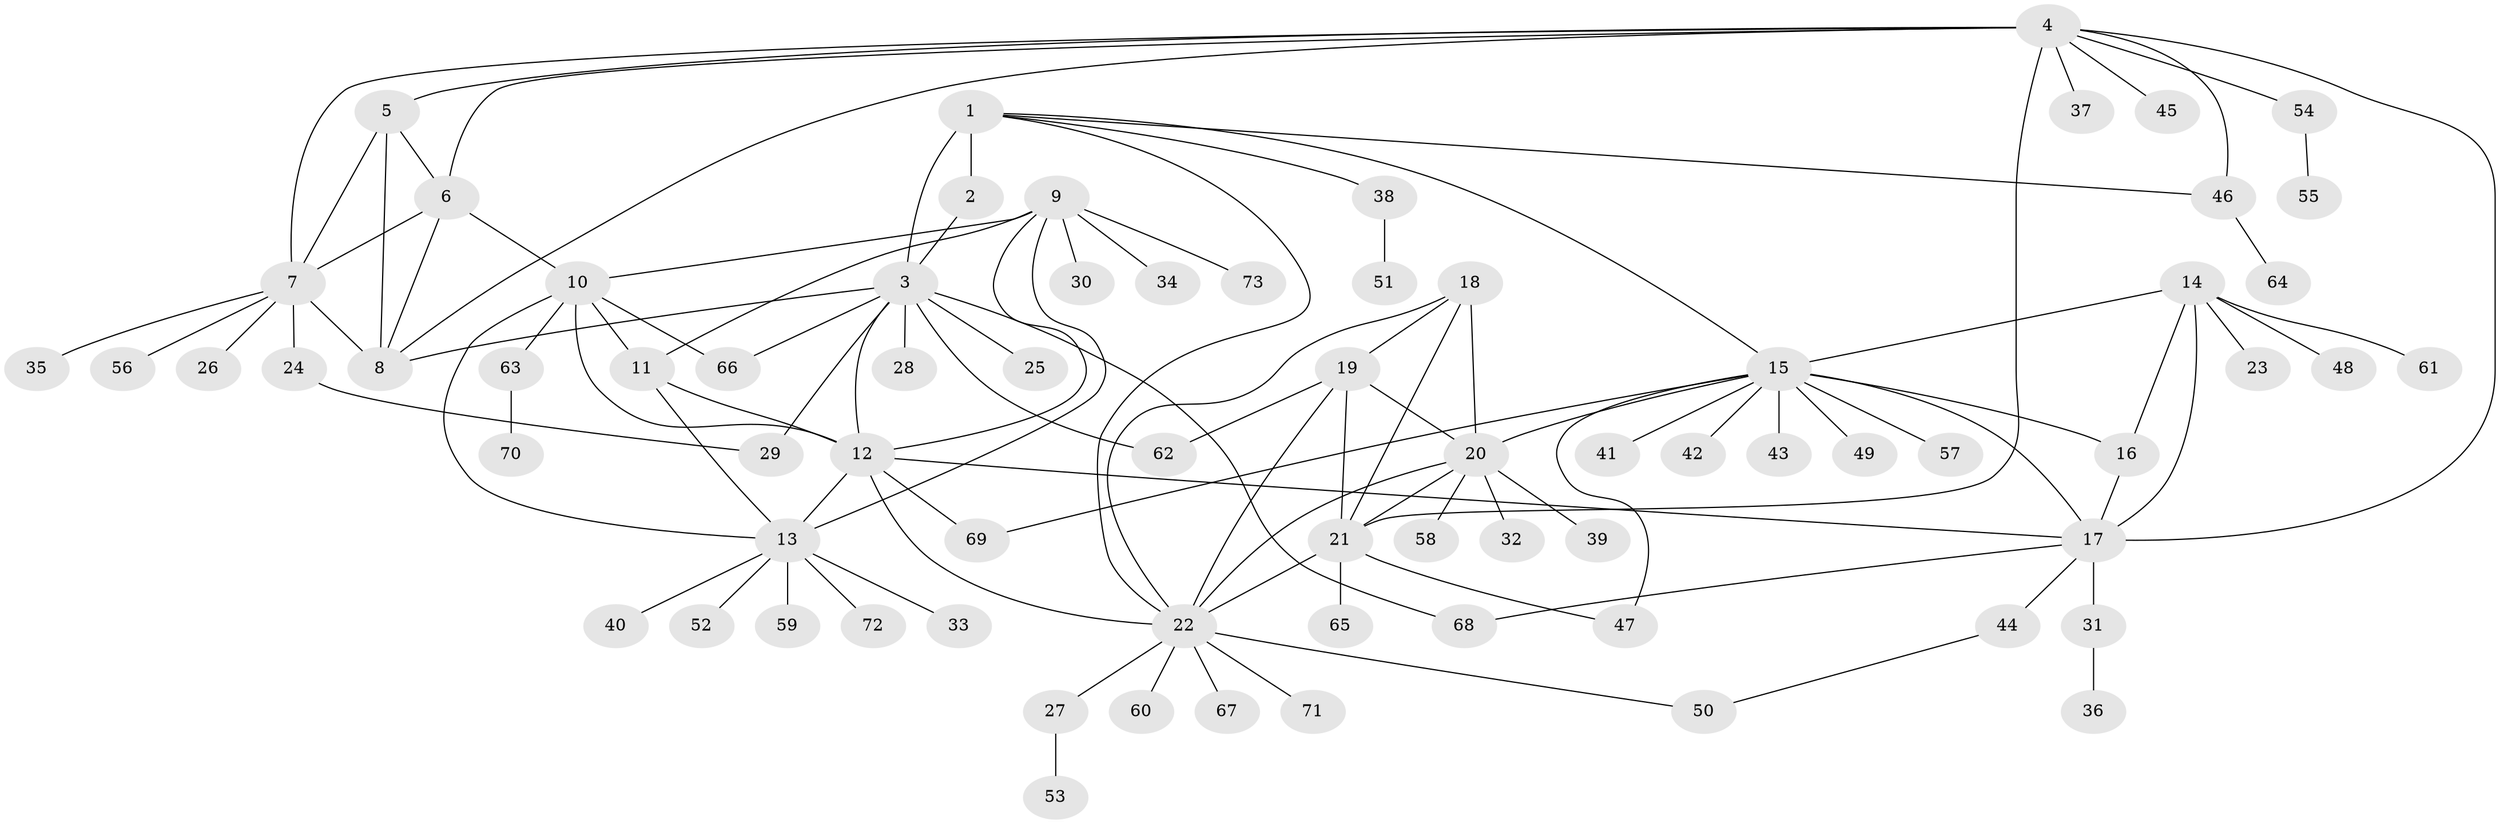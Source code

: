// original degree distribution, {5: 0.057692307692307696, 4: 0.038461538461538464, 7: 0.009615384615384616, 13: 0.009615384615384616, 11: 0.009615384615384616, 9: 0.038461538461538464, 8: 0.038461538461538464, 10: 0.009615384615384616, 14: 0.009615384615384616, 6: 0.009615384615384616, 12: 0.009615384615384616, 1: 0.5384615384615384, 2: 0.17307692307692307, 3: 0.04807692307692308}
// Generated by graph-tools (version 1.1) at 2025/52/03/04/25 22:52:40]
// undirected, 73 vertices, 108 edges
graph export_dot {
  node [color=gray90,style=filled];
  1;
  2;
  3;
  4;
  5;
  6;
  7;
  8;
  9;
  10;
  11;
  12;
  13;
  14;
  15;
  16;
  17;
  18;
  19;
  20;
  21;
  22;
  23;
  24;
  25;
  26;
  27;
  28;
  29;
  30;
  31;
  32;
  33;
  34;
  35;
  36;
  37;
  38;
  39;
  40;
  41;
  42;
  43;
  44;
  45;
  46;
  47;
  48;
  49;
  50;
  51;
  52;
  53;
  54;
  55;
  56;
  57;
  58;
  59;
  60;
  61;
  62;
  63;
  64;
  65;
  66;
  67;
  68;
  69;
  70;
  71;
  72;
  73;
  1 -- 2 [weight=3.0];
  1 -- 3 [weight=3.0];
  1 -- 15 [weight=1.0];
  1 -- 22 [weight=1.0];
  1 -- 38 [weight=1.0];
  1 -- 46 [weight=1.0];
  2 -- 3 [weight=1.0];
  3 -- 8 [weight=1.0];
  3 -- 12 [weight=1.0];
  3 -- 25 [weight=1.0];
  3 -- 28 [weight=1.0];
  3 -- 29 [weight=1.0];
  3 -- 62 [weight=1.0];
  3 -- 66 [weight=1.0];
  3 -- 68 [weight=1.0];
  4 -- 5 [weight=1.0];
  4 -- 6 [weight=1.0];
  4 -- 7 [weight=1.0];
  4 -- 8 [weight=1.0];
  4 -- 17 [weight=1.0];
  4 -- 21 [weight=1.0];
  4 -- 37 [weight=1.0];
  4 -- 45 [weight=1.0];
  4 -- 46 [weight=1.0];
  4 -- 54 [weight=1.0];
  5 -- 6 [weight=1.0];
  5 -- 7 [weight=1.0];
  5 -- 8 [weight=1.0];
  6 -- 7 [weight=1.0];
  6 -- 8 [weight=1.0];
  6 -- 10 [weight=1.0];
  7 -- 8 [weight=1.0];
  7 -- 24 [weight=1.0];
  7 -- 26 [weight=1.0];
  7 -- 35 [weight=1.0];
  7 -- 56 [weight=1.0];
  9 -- 10 [weight=1.0];
  9 -- 11 [weight=1.0];
  9 -- 12 [weight=1.0];
  9 -- 13 [weight=1.0];
  9 -- 30 [weight=1.0];
  9 -- 34 [weight=1.0];
  9 -- 73 [weight=1.0];
  10 -- 11 [weight=1.0];
  10 -- 12 [weight=1.0];
  10 -- 13 [weight=1.0];
  10 -- 63 [weight=1.0];
  10 -- 66 [weight=1.0];
  11 -- 12 [weight=1.0];
  11 -- 13 [weight=1.0];
  12 -- 13 [weight=1.0];
  12 -- 17 [weight=1.0];
  12 -- 22 [weight=1.0];
  12 -- 69 [weight=1.0];
  13 -- 33 [weight=1.0];
  13 -- 40 [weight=1.0];
  13 -- 52 [weight=1.0];
  13 -- 59 [weight=1.0];
  13 -- 72 [weight=1.0];
  14 -- 15 [weight=1.0];
  14 -- 16 [weight=1.0];
  14 -- 17 [weight=2.0];
  14 -- 23 [weight=1.0];
  14 -- 48 [weight=1.0];
  14 -- 61 [weight=1.0];
  15 -- 16 [weight=1.0];
  15 -- 17 [weight=2.0];
  15 -- 20 [weight=1.0];
  15 -- 41 [weight=1.0];
  15 -- 42 [weight=1.0];
  15 -- 43 [weight=1.0];
  15 -- 47 [weight=1.0];
  15 -- 49 [weight=1.0];
  15 -- 57 [weight=1.0];
  15 -- 69 [weight=1.0];
  16 -- 17 [weight=2.0];
  17 -- 31 [weight=1.0];
  17 -- 44 [weight=1.0];
  17 -- 68 [weight=1.0];
  18 -- 19 [weight=1.0];
  18 -- 20 [weight=1.0];
  18 -- 21 [weight=1.0];
  18 -- 22 [weight=1.0];
  19 -- 20 [weight=1.0];
  19 -- 21 [weight=1.0];
  19 -- 22 [weight=1.0];
  19 -- 62 [weight=1.0];
  20 -- 21 [weight=1.0];
  20 -- 22 [weight=1.0];
  20 -- 32 [weight=1.0];
  20 -- 39 [weight=1.0];
  20 -- 58 [weight=1.0];
  21 -- 22 [weight=1.0];
  21 -- 47 [weight=1.0];
  21 -- 65 [weight=1.0];
  22 -- 27 [weight=1.0];
  22 -- 50 [weight=1.0];
  22 -- 60 [weight=1.0];
  22 -- 67 [weight=1.0];
  22 -- 71 [weight=1.0];
  24 -- 29 [weight=1.0];
  27 -- 53 [weight=1.0];
  31 -- 36 [weight=1.0];
  38 -- 51 [weight=1.0];
  44 -- 50 [weight=1.0];
  46 -- 64 [weight=1.0];
  54 -- 55 [weight=1.0];
  63 -- 70 [weight=1.0];
}
